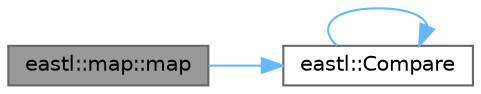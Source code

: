 digraph "eastl::map::map"
{
 // LATEX_PDF_SIZE
  bgcolor="transparent";
  edge [fontname=Helvetica,fontsize=10,labelfontname=Helvetica,labelfontsize=10];
  node [fontname=Helvetica,fontsize=10,shape=box,height=0.2,width=0.4];
  rankdir="LR";
  Node1 [id="Node000001",label="eastl::map::map",height=0.2,width=0.4,color="gray40", fillcolor="grey60", style="filled", fontcolor="black",tooltip=" "];
  Node1 -> Node2 [id="edge3_Node000001_Node000002",color="steelblue1",style="solid",tooltip=" "];
  Node2 [id="Node000002",label="eastl::Compare",height=0.2,width=0.4,color="grey40", fillcolor="white", style="filled",URL="$namespaceeastl.html#ae3d33fc51c4c15a85aee95335a5d336d",tooltip=" "];
  Node2 -> Node2 [id="edge4_Node000002_Node000002",color="steelblue1",style="solid",tooltip=" "];
}
